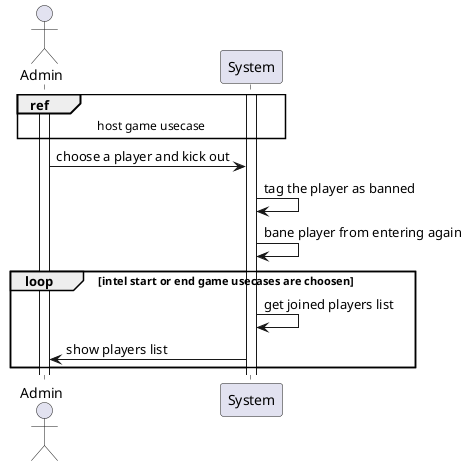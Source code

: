 @startuml

actor Admin

Activate Admin
Activate System

ref over Admin, System : host game usecase

Admin ->  System : choose a player and kick out
System -> System : tag the player as banned
System -> System : bane player from entering again

loop intel start or end game usecases are choosen
    System -> System : get joined players list
    System -> Admin : show players list
end



@enduml
